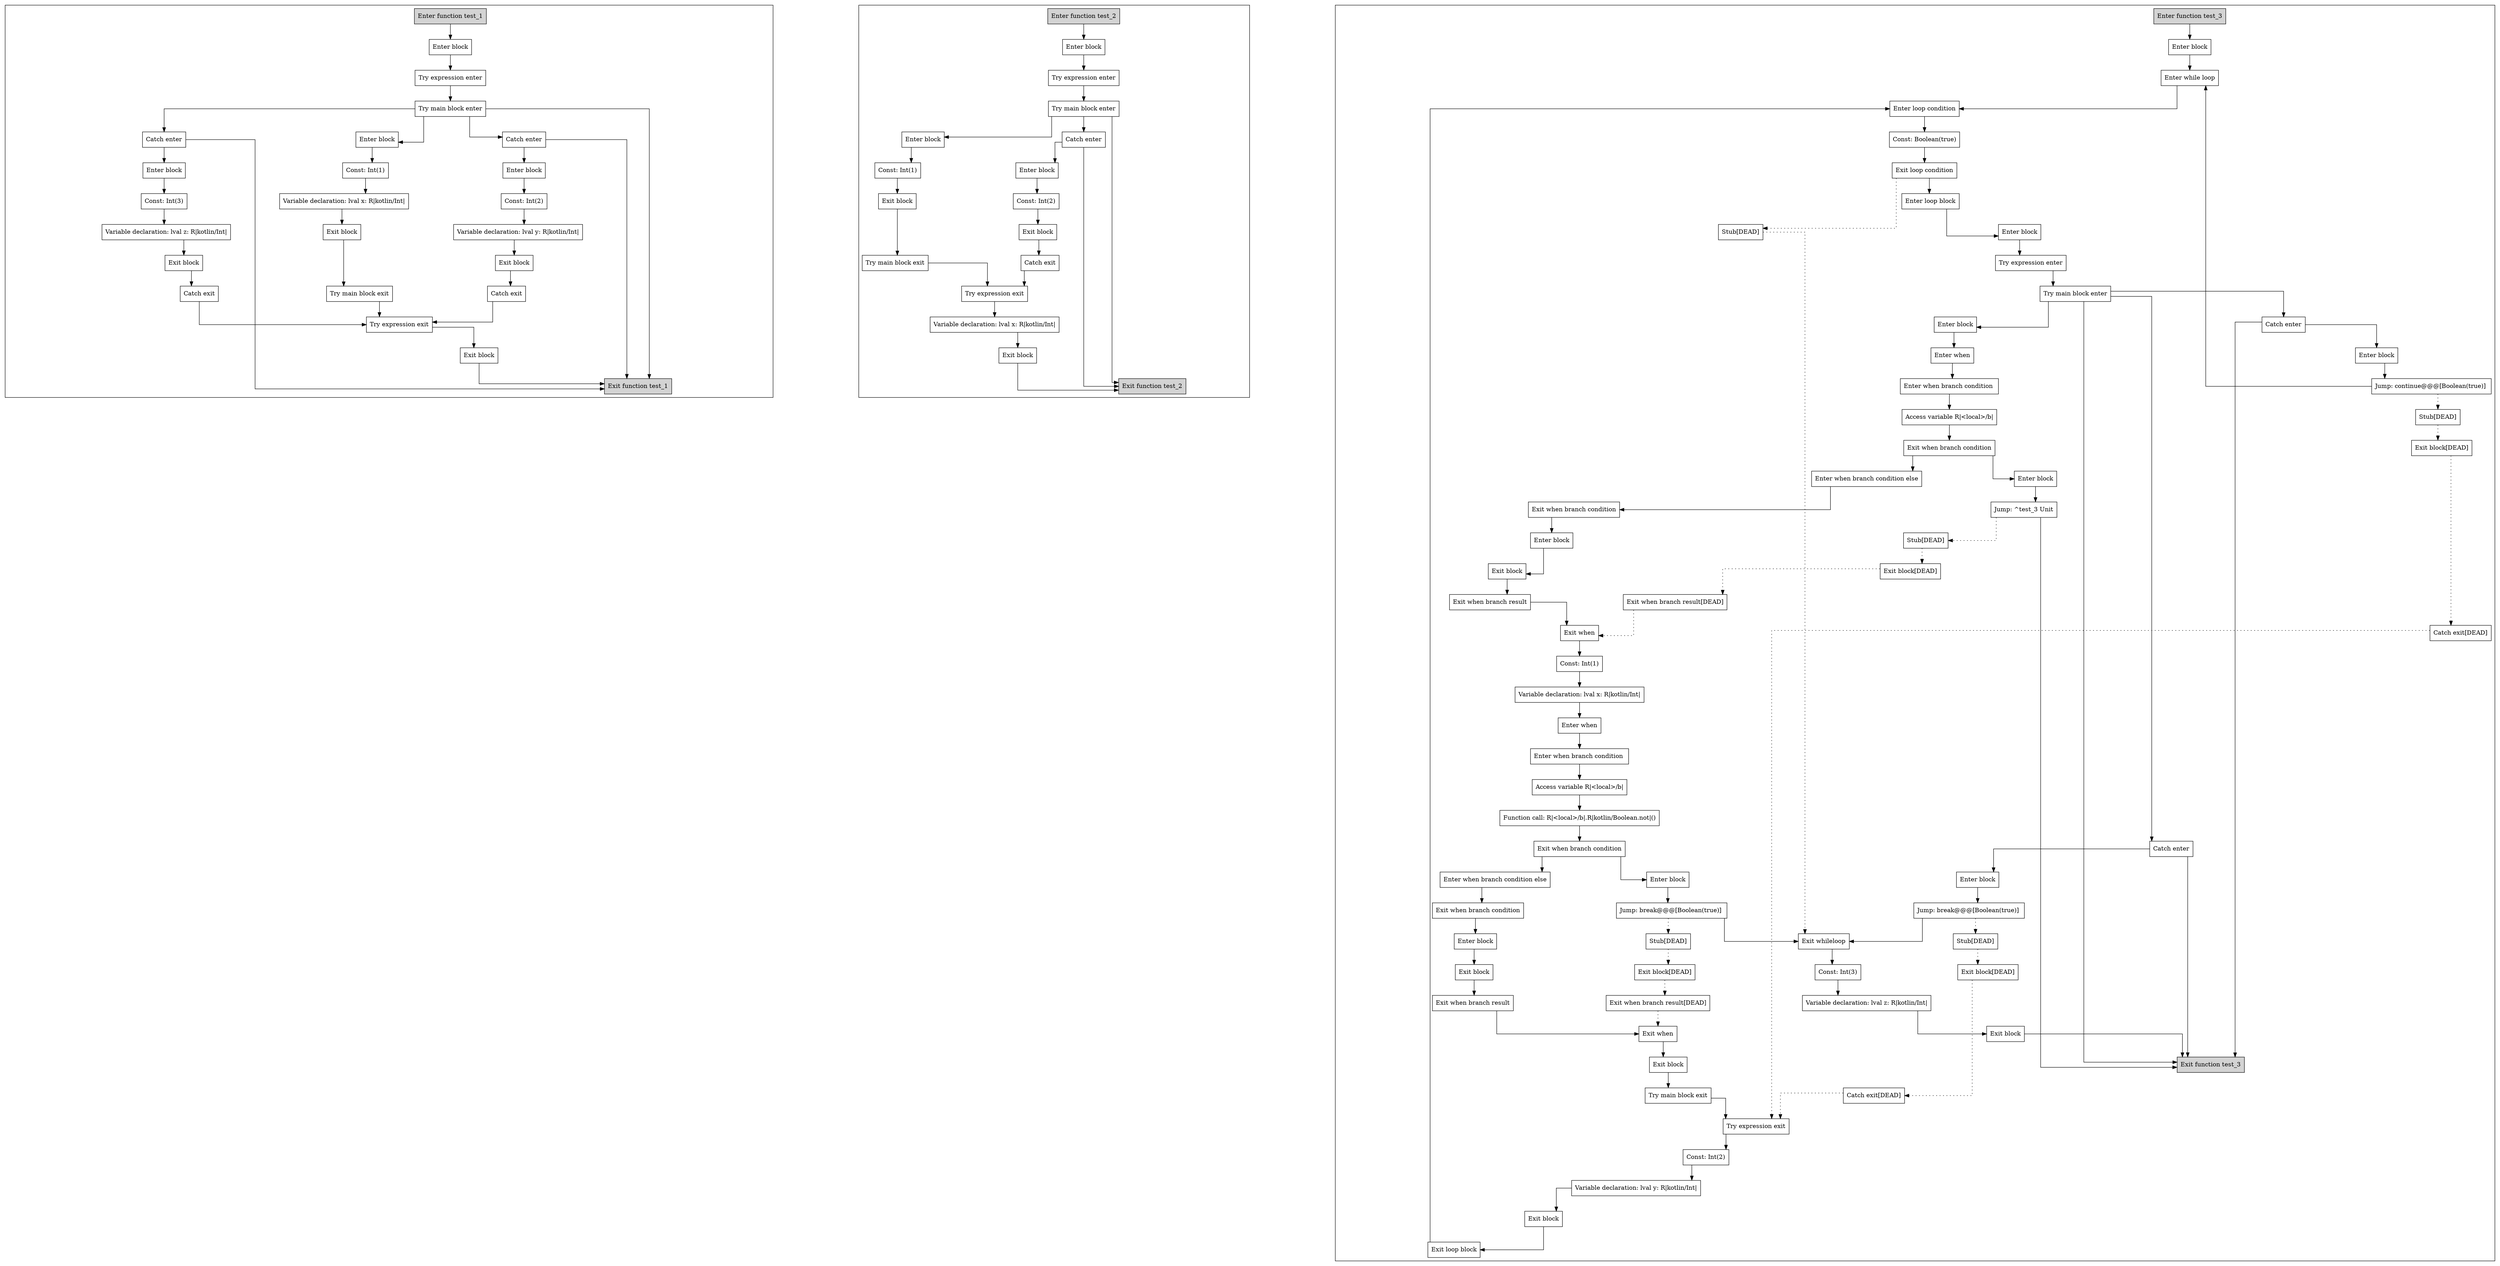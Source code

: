 digraph tryCatch_kt {
graph [splines=ortho, nodesep=3]

subgraph cluster_test_1 {
  0 [shape=box label="Enter function test_1" style="filled"];
  1 [shape=box label="Enter block"];
  2 [shape=box label="Try expression enter"];
  3 [shape=box label="Try main block enter"];
  4 [shape=box label="Enter block"];
  5 [shape=box label="Const: Int(1)"];
  6 [shape=box label="Variable declaration: lval x: R|kotlin/Int|"];
  7 [shape=box label="Exit block"];
  8 [shape=box label="Try main block exit"];
  9 [shape=box label="Catch enter"];
  10 [shape=box label="Enter block"];
  11 [shape=box label="Const: Int(3)"];
  12 [shape=box label="Variable declaration: lval z: R|kotlin/Int|"];
  13 [shape=box label="Exit block"];
  14 [shape=box label="Catch exit"];
  15 [shape=box label="Catch enter"];
  16 [shape=box label="Enter block"];
  17 [shape=box label="Const: Int(2)"];
  18 [shape=box label="Variable declaration: lval y: R|kotlin/Int|"];
  19 [shape=box label="Exit block"];
  20 [shape=box label="Catch exit"];
  21 [shape=box label="Try expression exit"];
  22 [shape=box label="Exit block"];
  23 [shape=box label="Exit function test_1" style="filled"];

  0 -> {1};
  1 -> {2};
  2 -> {3};
  3 -> {23 15 9 4};
  4 -> {5};
  5 -> {6};
  6 -> {7};
  7 -> {8};
  8 -> {21};
  9 -> {23 10};
  10 -> {11};
  11 -> {12};
  12 -> {13};
  13 -> {14};
  14 -> {21};
  15 -> {23 16};
  16 -> {17};
  17 -> {18};
  18 -> {19};
  19 -> {20};
  20 -> {21};
  21 -> {22};
  22 -> {23};
}

subgraph cluster_test_2 {
  24 [shape=box label="Enter function test_2" style="filled"];
  25 [shape=box label="Enter block"];
  26 [shape=box label="Try expression enter"];
  27 [shape=box label="Try main block enter"];
  28 [shape=box label="Enter block"];
  29 [shape=box label="Const: Int(1)"];
  30 [shape=box label="Exit block"];
  31 [shape=box label="Try main block exit"];
  32 [shape=box label="Catch enter"];
  33 [shape=box label="Enter block"];
  34 [shape=box label="Const: Int(2)"];
  35 [shape=box label="Exit block"];
  36 [shape=box label="Catch exit"];
  37 [shape=box label="Try expression exit"];
  38 [shape=box label="Variable declaration: lval x: R|kotlin/Int|"];
  39 [shape=box label="Exit block"];
  40 [shape=box label="Exit function test_2" style="filled"];

  24 -> {25};
  25 -> {26};
  26 -> {27};
  27 -> {40 32 28};
  28 -> {29};
  29 -> {30};
  30 -> {31};
  31 -> {37};
  32 -> {40 33};
  33 -> {34};
  34 -> {35};
  35 -> {36};
  36 -> {37};
  37 -> {38};
  38 -> {39};
  39 -> {40};
}

subgraph cluster_test_3 {
  41 [shape=box label="Enter function test_3" style="filled"];
  42 [shape=box label="Enter block"];
  43 [shape=box label="Enter while loop"];
  44 [shape=box label="Enter loop condition"];
  45 [shape=box label="Const: Boolean(true)"];
  46 [shape=box label="Exit loop condition"];
  47 [shape=box label="Enter loop block"];
  48 [shape=box label="Enter block"];
  49 [shape=box label="Try expression enter"];
  50 [shape=box label="Try main block enter"];
  51 [shape=box label="Enter block"];
  52 [shape=box label="Enter when"];
  53 [shape=box label="Enter when branch condition "];
  54 [shape=box label="Access variable R|<local>/b|"];
  55 [shape=box label="Exit when branch condition"];
  56 [shape=box label="Enter block"];
  57 [shape=box label="Jump: ^test_3 Unit"];
  58 [shape=box label="Stub[DEAD]"];
  59 [shape=box label="Exit block[DEAD]"];
  60 [shape=box label="Exit when branch result[DEAD]"];
  61 [shape=box label="Enter when branch condition else"];
  62 [shape=box label="Exit when branch condition"];
  63 [shape=box label="Enter block"];
  64 [shape=box label="Exit block"];
  65 [shape=box label="Exit when branch result"];
  66 [shape=box label="Exit when"];
  67 [shape=box label="Const: Int(1)"];
  68 [shape=box label="Variable declaration: lval x: R|kotlin/Int|"];
  69 [shape=box label="Enter when"];
  70 [shape=box label="Enter when branch condition "];
  71 [shape=box label="Access variable R|<local>/b|"];
  72 [shape=box label="Function call: R|<local>/b|.R|kotlin/Boolean.not|()"];
  73 [shape=box label="Exit when branch condition"];
  74 [shape=box label="Enter block"];
  75 [shape=box label="Jump: break@@@[Boolean(true)] "];
  76 [shape=box label="Stub[DEAD]"];
  77 [shape=box label="Exit block[DEAD]"];
  78 [shape=box label="Exit when branch result[DEAD]"];
  79 [shape=box label="Enter when branch condition else"];
  80 [shape=box label="Exit when branch condition"];
  81 [shape=box label="Enter block"];
  82 [shape=box label="Exit block"];
  83 [shape=box label="Exit when branch result"];
  84 [shape=box label="Exit when"];
  85 [shape=box label="Exit block"];
  86 [shape=box label="Try main block exit"];
  87 [shape=box label="Catch enter"];
  88 [shape=box label="Enter block"];
  89 [shape=box label="Jump: break@@@[Boolean(true)] "];
  90 [shape=box label="Stub[DEAD]"];
  91 [shape=box label="Exit block[DEAD]"];
  92 [shape=box label="Catch exit[DEAD]"];
  93 [shape=box label="Catch enter"];
  94 [shape=box label="Enter block"];
  95 [shape=box label="Jump: continue@@@[Boolean(true)] "];
  96 [shape=box label="Stub[DEAD]"];
  97 [shape=box label="Exit block[DEAD]"];
  98 [shape=box label="Catch exit[DEAD]"];
  99 [shape=box label="Try expression exit"];
  100 [shape=box label="Const: Int(2)"];
  101 [shape=box label="Variable declaration: lval y: R|kotlin/Int|"];
  102 [shape=box label="Exit block"];
  103 [shape=box label="Exit loop block"];
  104 [shape=box label="Stub[DEAD]"];
  105 [shape=box label="Exit whileloop"];
  106 [shape=box label="Const: Int(3)"];
  107 [shape=box label="Variable declaration: lval z: R|kotlin/Int|"];
  108 [shape=box label="Exit block"];
  109 [shape=box label="Exit function test_3" style="filled"];

  41 -> {42};
  42 -> {43};
  43 -> {44};
  44 -> {45};
  45 -> {46};
  46 -> {47};
  46 -> {104} [style=dotted];
  47 -> {48};
  48 -> {49};
  49 -> {50};
  50 -> {109 93 87 51};
  51 -> {52};
  52 -> {53};
  53 -> {54};
  54 -> {55};
  55 -> {56 61};
  56 -> {57};
  57 -> {109};
  57 -> {58} [style=dotted];
  58 -> {59} [style=dotted];
  59 -> {60} [style=dotted];
  60 -> {66} [style=dotted];
  61 -> {62};
  62 -> {63};
  63 -> {64};
  64 -> {65};
  65 -> {66};
  66 -> {67};
  67 -> {68};
  68 -> {69};
  69 -> {70};
  70 -> {71};
  71 -> {72};
  72 -> {73};
  73 -> {74 79};
  74 -> {75};
  75 -> {105};
  75 -> {76} [style=dotted];
  76 -> {77} [style=dotted];
  77 -> {78} [style=dotted];
  78 -> {84} [style=dotted];
  79 -> {80};
  80 -> {81};
  81 -> {82};
  82 -> {83};
  83 -> {84};
  84 -> {85};
  85 -> {86};
  86 -> {99};
  87 -> {109 88};
  88 -> {89};
  89 -> {105};
  89 -> {90} [style=dotted];
  90 -> {91} [style=dotted];
  91 -> {92} [style=dotted];
  92 -> {99} [style=dotted];
  93 -> {109 94};
  94 -> {95};
  95 -> {43};
  95 -> {96} [style=dotted];
  96 -> {97} [style=dotted];
  97 -> {98} [style=dotted];
  98 -> {99} [style=dotted];
  99 -> {100};
  100 -> {101};
  101 -> {102};
  102 -> {103};
  103 -> {44};
  104 -> {105} [style=dotted];
  105 -> {106};
  106 -> {107};
  107 -> {108};
  108 -> {109};
}

}
